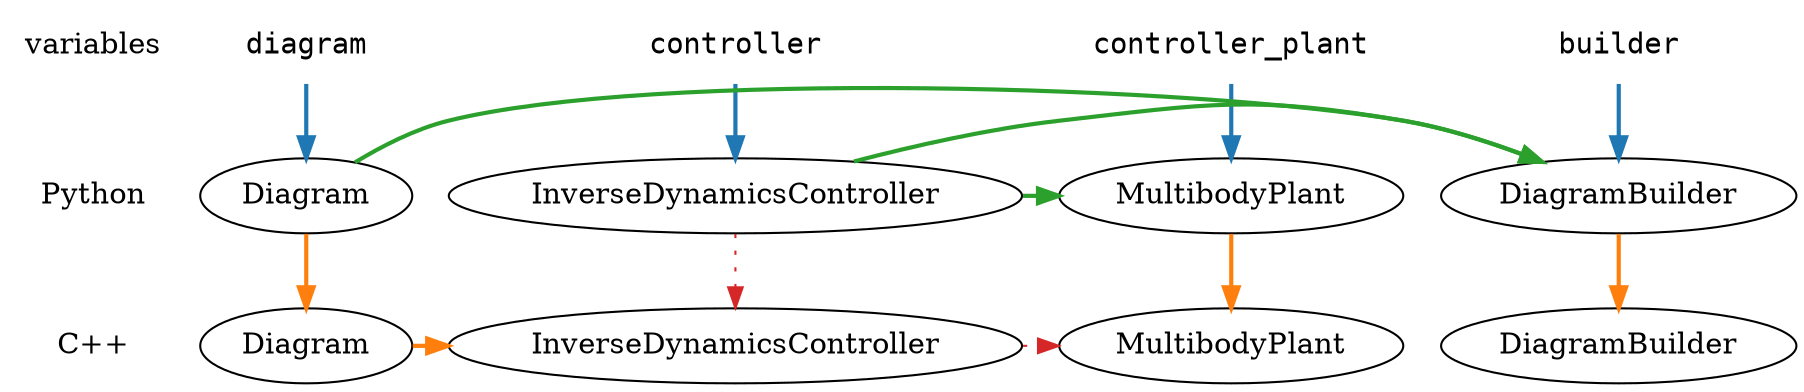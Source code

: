 digraph G {
  concentrate=true;
  {
    node [shape=plaintext];
    edge [style=invis];
    variables -> Python -> "C++";
  }
  {
    node [shape=plaintext, fontname="Courier"];
    controller_plant; builder; controller; diagram;
  }

  pymbp [label="MultibodyPlant"];
  cmbp [label="MultibodyPlant"];
  pydb [label="DiagramBuilder"];
  cdb [label="DiagramBuilder"];
  pyidc [label="InverseDynamicsController"];
  cidc [label="InverseDynamicsController"];
  pydgm [label="Diagram"];
  cdgm [label="Diagram"];

  { rank = same; variables; controller_plant; builder; controller; diagram; }
  { rank = same; Python; pymbp; pydb; pyidc; pydgm; }
  { rank = same; "C++"; cmbp; cdb; cidc; cdgm; }

  {
    edge [color="#1F77B4", style=bold];
    controller_plant -> pymbp;
    builder -> pydb;
    diagram -> pydgm;
    controller -> pyidc;
  }

  {
    edge [color="#FF7F0E", style=bold];
    pydb -> cdb;
    pymbp -> cmbp;
    pydgm -> cdgm;
    cdgm -> cidc;
  }

  {
    edge [color="#2CA02C", style=bold];
    pyidc -> pydb;
    pyidc -> pymbp;
    pydgm -> pydb;
  }

  {
    edge [color="#D62728", style=dotted];
    pyidc -> cidc;
    cidc -> cmbp;
  }
}
